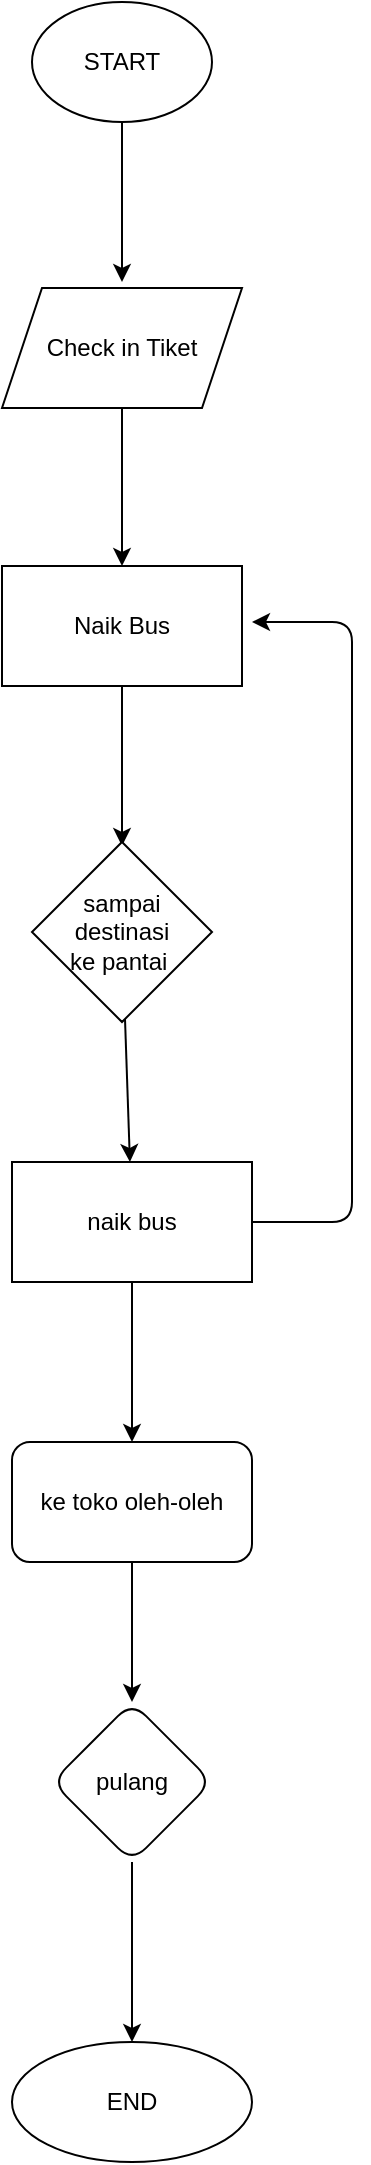 <mxfile>
    <diagram id="yZRPLi58FpZ40-vapW0T" name="Page-1">
        <mxGraphModel dx="896" dy="270" grid="1" gridSize="10" guides="1" tooltips="1" connect="1" arrows="1" fold="1" page="1" pageScale="1" pageWidth="850" pageHeight="1100" math="0" shadow="0">
            <root>
                <mxCell id="0"/>
                <mxCell id="1" parent="0"/>
                <mxCell id="4" value="" style="edgeStyle=none;html=1;" parent="1" source="2" edge="1">
                    <mxGeometry relative="1" as="geometry">
                        <mxPoint x="365" y="150" as="targetPoint"/>
                    </mxGeometry>
                </mxCell>
                <mxCell id="2" value="START" style="ellipse;whiteSpace=wrap;html=1;" parent="1" vertex="1">
                    <mxGeometry x="320" y="10" width="90" height="60" as="geometry"/>
                </mxCell>
                <mxCell id="7" value="" style="edgeStyle=none;html=1;" parent="1" target="6" edge="1">
                    <mxGeometry relative="1" as="geometry">
                        <mxPoint x="365" y="212" as="sourcePoint"/>
                    </mxGeometry>
                </mxCell>
                <mxCell id="10" value="" style="edgeStyle=none;html=1;" parent="1" source="6" edge="1">
                    <mxGeometry relative="1" as="geometry">
                        <mxPoint x="365" y="432" as="targetPoint"/>
                    </mxGeometry>
                </mxCell>
                <mxCell id="6" value="Naik Bus" style="whiteSpace=wrap;html=1;rounded=0;" parent="1" vertex="1">
                    <mxGeometry x="305" y="292" width="120" height="60" as="geometry"/>
                </mxCell>
                <mxCell id="8" value="Check in Tiket" style="shape=parallelogram;perimeter=parallelogramPerimeter;whiteSpace=wrap;html=1;fixedSize=1;" parent="1" vertex="1">
                    <mxGeometry x="305" y="153" width="120" height="60" as="geometry"/>
                </mxCell>
                <mxCell id="13" value="" style="edgeStyle=none;html=1;" parent="1" source="11" target="12" edge="1">
                    <mxGeometry relative="1" as="geometry"/>
                </mxCell>
                <mxCell id="11" value="sampai destinasi&lt;br&gt;ke pantai&amp;nbsp;" style="rhombus;whiteSpace=wrap;html=1;" parent="1" vertex="1">
                    <mxGeometry x="320" y="430" width="90" height="90" as="geometry"/>
                </mxCell>
                <mxCell id="14" style="edgeStyle=none;html=1;exitX=1;exitY=0.5;exitDx=0;exitDy=0;" edge="1" parent="1" source="12">
                    <mxGeometry relative="1" as="geometry">
                        <mxPoint x="430" y="320" as="targetPoint"/>
                        <Array as="points">
                            <mxPoint x="480" y="620"/>
                            <mxPoint x="480" y="470"/>
                            <mxPoint x="480" y="320"/>
                        </Array>
                    </mxGeometry>
                </mxCell>
                <mxCell id="16" value="" style="edgeStyle=none;html=1;" edge="1" parent="1" source="12" target="15">
                    <mxGeometry relative="1" as="geometry"/>
                </mxCell>
                <mxCell id="12" value="&lt;p&gt;naik bus&lt;/p&gt;" style="whiteSpace=wrap;html=1;" parent="1" vertex="1">
                    <mxGeometry x="310" y="590" width="120" height="60" as="geometry"/>
                </mxCell>
                <mxCell id="18" value="" style="edgeStyle=none;html=1;" edge="1" parent="1" source="15" target="17">
                    <mxGeometry relative="1" as="geometry"/>
                </mxCell>
                <mxCell id="15" value="ke toko oleh-oleh" style="rounded=1;whiteSpace=wrap;html=1;" vertex="1" parent="1">
                    <mxGeometry x="310" y="730" width="120" height="60" as="geometry"/>
                </mxCell>
                <mxCell id="20" value="" style="edgeStyle=none;html=1;" edge="1" parent="1" source="17" target="19">
                    <mxGeometry relative="1" as="geometry"/>
                </mxCell>
                <mxCell id="17" value="pulang" style="rhombus;whiteSpace=wrap;html=1;rounded=1;" vertex="1" parent="1">
                    <mxGeometry x="330" y="860" width="80" height="80" as="geometry"/>
                </mxCell>
                <mxCell id="19" value="END" style="ellipse;whiteSpace=wrap;html=1;rounded=1;" vertex="1" parent="1">
                    <mxGeometry x="310" y="1030" width="120" height="60" as="geometry"/>
                </mxCell>
            </root>
        </mxGraphModel>
    </diagram>
</mxfile>